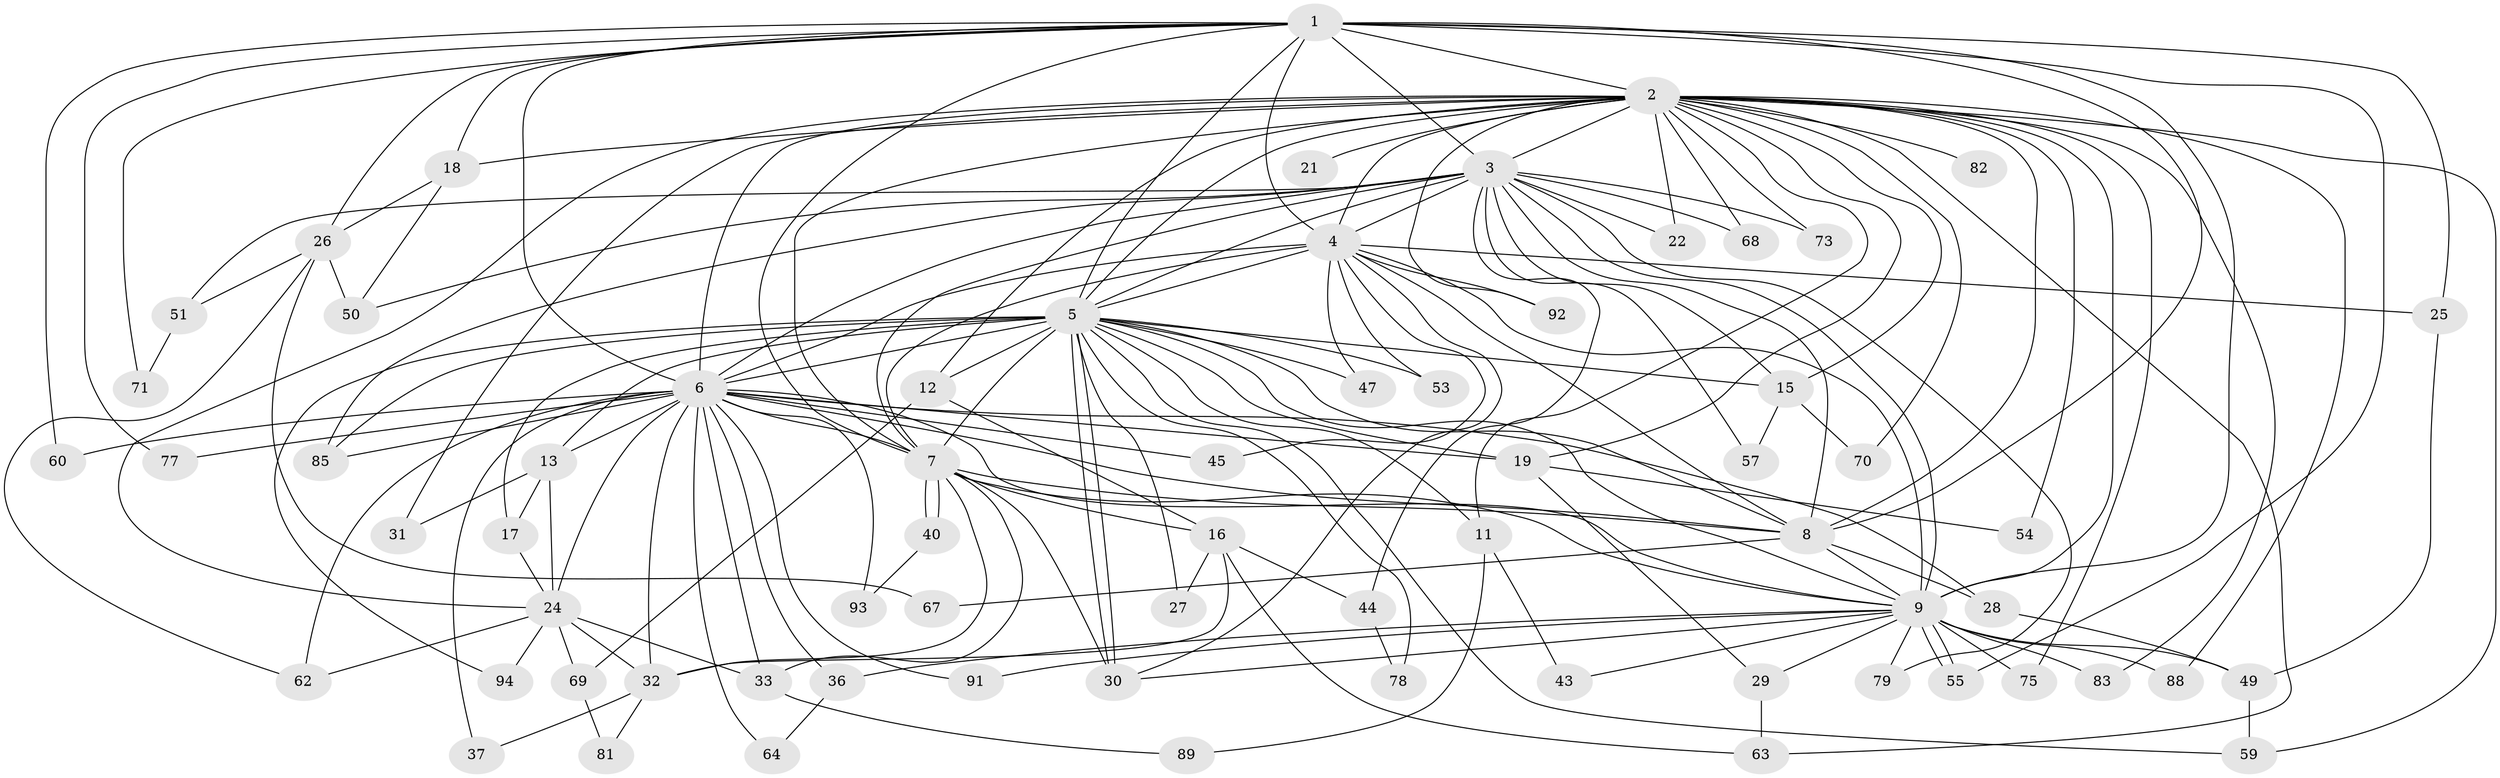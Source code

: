 // original degree distribution, {17: 0.010638297872340425, 19: 0.02127659574468085, 22: 0.010638297872340425, 15: 0.02127659574468085, 24: 0.010638297872340425, 26: 0.010638297872340425, 13: 0.010638297872340425, 21: 0.010638297872340425, 4: 0.0851063829787234, 6: 0.0425531914893617, 3: 0.24468085106382978, 5: 0.0425531914893617, 2: 0.4787234042553192}
// Generated by graph-tools (version 1.1) at 2025/11/02/27/25 16:11:01]
// undirected, 68 vertices, 169 edges
graph export_dot {
graph [start="1"]
  node [color=gray90,style=filled];
  1 [super="+56"];
  2 [super="+10"];
  3 [super="+58"];
  4 [super="+41"];
  5 [super="+14"];
  6 [super="+72"];
  7 [super="+76"];
  8 [super="+42"];
  9 [super="+20"];
  11;
  12;
  13 [super="+80"];
  15 [super="+48"];
  16 [super="+38"];
  17;
  18;
  19 [super="+23"];
  21;
  22;
  24 [super="+35"];
  25;
  26 [super="+52"];
  27;
  28 [super="+61"];
  29;
  30 [super="+65"];
  31;
  32 [super="+39"];
  33 [super="+34"];
  36;
  37;
  40;
  43;
  44 [super="+46"];
  45;
  47;
  49;
  50;
  51;
  53;
  54;
  55 [super="+84"];
  57;
  59 [super="+86"];
  60;
  62 [super="+74"];
  63 [super="+66"];
  64;
  67;
  68 [super="+90"];
  69;
  70;
  71;
  73;
  75;
  77;
  78;
  79;
  81;
  82;
  83;
  85 [super="+87"];
  88;
  89;
  91;
  92;
  93;
  94;
  1 -- 2 [weight=2];
  1 -- 3;
  1 -- 4;
  1 -- 5;
  1 -- 6;
  1 -- 7;
  1 -- 8 [weight=2];
  1 -- 9 [weight=2];
  1 -- 18;
  1 -- 25;
  1 -- 26;
  1 -- 60;
  1 -- 71;
  1 -- 77;
  1 -- 55;
  2 -- 3 [weight=2];
  2 -- 4 [weight=2];
  2 -- 5 [weight=2];
  2 -- 6 [weight=2];
  2 -- 7 [weight=2];
  2 -- 8 [weight=2];
  2 -- 9 [weight=2];
  2 -- 12;
  2 -- 22;
  2 -- 24;
  2 -- 31;
  2 -- 59;
  2 -- 68;
  2 -- 75;
  2 -- 82 [weight=2];
  2 -- 83;
  2 -- 70;
  2 -- 73;
  2 -- 11;
  2 -- 18;
  2 -- 21;
  2 -- 88;
  2 -- 92;
  2 -- 54;
  2 -- 19;
  2 -- 63;
  2 -- 15;
  3 -- 4;
  3 -- 5;
  3 -- 6;
  3 -- 7;
  3 -- 8;
  3 -- 9 [weight=2];
  3 -- 15;
  3 -- 22;
  3 -- 44 [weight=2];
  3 -- 50;
  3 -- 51;
  3 -- 57;
  3 -- 68 [weight=2];
  3 -- 73;
  3 -- 79;
  3 -- 85;
  4 -- 5;
  4 -- 6;
  4 -- 7;
  4 -- 8;
  4 -- 9;
  4 -- 25;
  4 -- 45;
  4 -- 47;
  4 -- 53;
  4 -- 92;
  4 -- 30;
  5 -- 6;
  5 -- 7;
  5 -- 8;
  5 -- 9;
  5 -- 11;
  5 -- 12;
  5 -- 13 [weight=2];
  5 -- 15;
  5 -- 17;
  5 -- 19;
  5 -- 27;
  5 -- 30;
  5 -- 30;
  5 -- 47;
  5 -- 53;
  5 -- 85;
  5 -- 94;
  5 -- 78;
  5 -- 59;
  6 -- 7;
  6 -- 8 [weight=2];
  6 -- 9;
  6 -- 13;
  6 -- 19;
  6 -- 28;
  6 -- 36;
  6 -- 37;
  6 -- 45;
  6 -- 60;
  6 -- 62;
  6 -- 64;
  6 -- 77;
  6 -- 91;
  6 -- 93;
  6 -- 32;
  6 -- 24;
  6 -- 85;
  6 -- 33;
  7 -- 8;
  7 -- 9;
  7 -- 16;
  7 -- 32;
  7 -- 33;
  7 -- 40;
  7 -- 40;
  7 -- 30;
  8 -- 9;
  8 -- 28;
  8 -- 67;
  9 -- 29;
  9 -- 36;
  9 -- 43;
  9 -- 55;
  9 -- 55;
  9 -- 75;
  9 -- 83;
  9 -- 30;
  9 -- 49;
  9 -- 88;
  9 -- 91;
  9 -- 79;
  11 -- 43;
  11 -- 89;
  12 -- 16;
  12 -- 69;
  13 -- 17;
  13 -- 31;
  13 -- 24;
  15 -- 70;
  15 -- 57;
  16 -- 27 [weight=2];
  16 -- 63;
  16 -- 44;
  16 -- 32;
  17 -- 24;
  18 -- 26;
  18 -- 50;
  19 -- 54;
  19 -- 29;
  24 -- 32;
  24 -- 33;
  24 -- 69;
  24 -- 94;
  24 -- 62;
  25 -- 49;
  26 -- 51;
  26 -- 67;
  26 -- 50;
  26 -- 62;
  28 -- 49;
  29 -- 63;
  32 -- 37;
  32 -- 81;
  33 -- 89;
  36 -- 64;
  40 -- 93;
  44 -- 78;
  49 -- 59;
  51 -- 71;
  69 -- 81;
}
